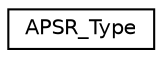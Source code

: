 digraph "Graphical Class Hierarchy"
{
 // LATEX_PDF_SIZE
  edge [fontname="Helvetica",fontsize="10",labelfontname="Helvetica",labelfontsize="10"];
  node [fontname="Helvetica",fontsize="10",shape=record];
  rankdir="LR";
  Node0 [label="APSR_Type",height=0.2,width=0.4,color="black", fillcolor="white", style="filled",URL="$unionAPSR__Type.html",tooltip="Union type to access the Application Program Status Register (APSR)."];
}
